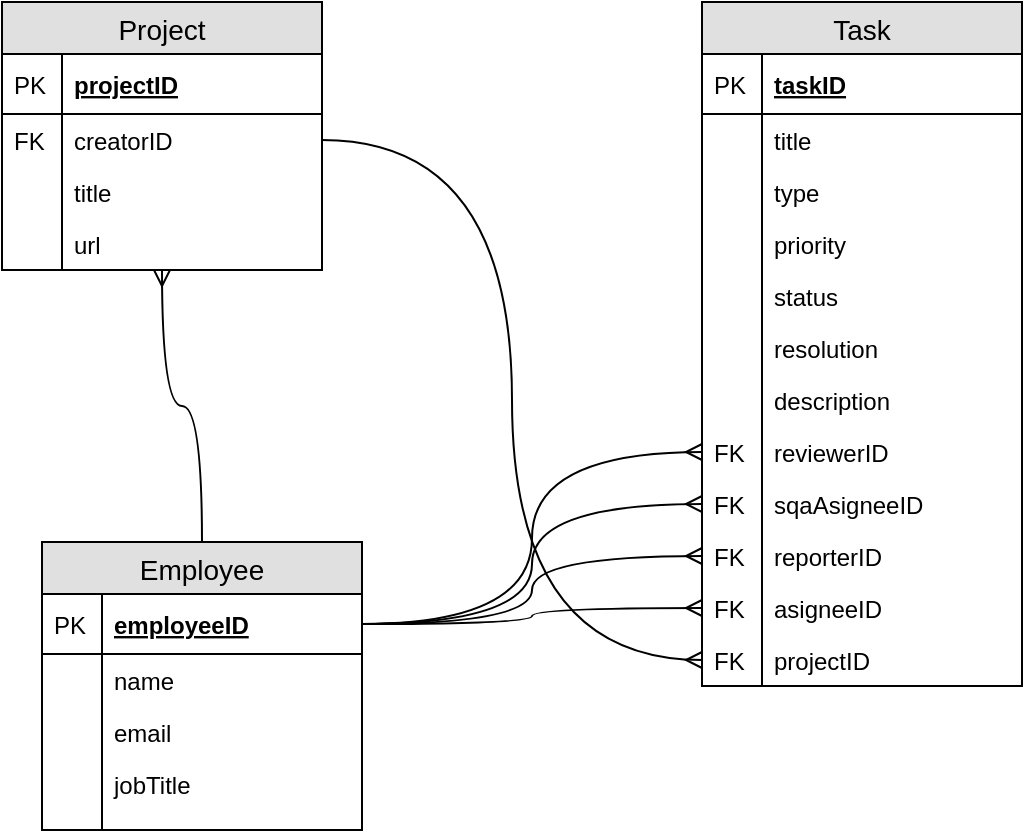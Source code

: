 <mxfile version="12.2.3" type="device" pages="1"><diagram id="T1qYYvq0pWdg9dggLYWk" name="Page-1"><mxGraphModel dx="1038" dy="548" grid="1" gridSize="10" guides="1" tooltips="1" connect="1" arrows="1" fold="1" page="1" pageScale="1" pageWidth="827" pageHeight="1169" math="0" shadow="0"><root><mxCell id="0"/><mxCell id="1" parent="0"/><mxCell id="cUmTuce7G-P2iJK4psEG-1" value="Project" style="swimlane;fontStyle=0;childLayout=stackLayout;horizontal=1;startSize=26;fillColor=#e0e0e0;horizontalStack=0;resizeParent=1;resizeParentMax=0;resizeLast=0;collapsible=1;marginBottom=0;swimlaneFillColor=#ffffff;align=center;fontSize=14;" parent="1" vertex="1"><mxGeometry x="20" y="20" width="160" height="134" as="geometry"/></mxCell><mxCell id="cUmTuce7G-P2iJK4psEG-2" value="projectID" style="shape=partialRectangle;top=0;left=0;right=0;bottom=1;align=left;verticalAlign=middle;fillColor=none;spacingLeft=34;spacingRight=4;overflow=hidden;rotatable=0;points=[[0,0.5],[1,0.5]];portConstraint=eastwest;dropTarget=0;fontStyle=5;fontSize=12;" parent="cUmTuce7G-P2iJK4psEG-1" vertex="1"><mxGeometry y="26" width="160" height="30" as="geometry"/></mxCell><mxCell id="cUmTuce7G-P2iJK4psEG-3" value="PK" style="shape=partialRectangle;top=0;left=0;bottom=0;fillColor=none;align=left;verticalAlign=middle;spacingLeft=4;spacingRight=4;overflow=hidden;rotatable=0;points=[];portConstraint=eastwest;part=1;fontSize=12;" parent="cUmTuce7G-P2iJK4psEG-2" vertex="1" connectable="0"><mxGeometry width="30" height="30" as="geometry"/></mxCell><mxCell id="cUmTuce7G-P2iJK4psEG-6" value="creatorID" style="shape=partialRectangle;top=0;left=0;right=0;bottom=0;align=left;verticalAlign=top;fillColor=none;spacingLeft=34;spacingRight=4;overflow=hidden;rotatable=0;points=[[0,0.5],[1,0.5]];portConstraint=eastwest;dropTarget=0;fontSize=12;" parent="cUmTuce7G-P2iJK4psEG-1" vertex="1"><mxGeometry y="56" width="160" height="26" as="geometry"/></mxCell><mxCell id="cUmTuce7G-P2iJK4psEG-7" value="FK" style="shape=partialRectangle;top=0;left=0;bottom=0;fillColor=none;align=left;verticalAlign=top;spacingLeft=4;spacingRight=4;overflow=hidden;rotatable=0;points=[];portConstraint=eastwest;part=1;fontSize=12;" parent="cUmTuce7G-P2iJK4psEG-6" vertex="1" connectable="0"><mxGeometry width="30" height="26" as="geometry"/></mxCell><mxCell id="cUmTuce7G-P2iJK4psEG-4" value="title" style="shape=partialRectangle;top=0;left=0;right=0;bottom=0;align=left;verticalAlign=top;fillColor=none;spacingLeft=34;spacingRight=4;overflow=hidden;rotatable=0;points=[[0,0.5],[1,0.5]];portConstraint=eastwest;dropTarget=0;fontSize=12;" parent="cUmTuce7G-P2iJK4psEG-1" vertex="1"><mxGeometry y="82" width="160" height="26" as="geometry"/></mxCell><mxCell id="cUmTuce7G-P2iJK4psEG-5" value="" style="shape=partialRectangle;top=0;left=0;bottom=0;fillColor=none;align=left;verticalAlign=top;spacingLeft=4;spacingRight=4;overflow=hidden;rotatable=0;points=[];portConstraint=eastwest;part=1;fontSize=12;" parent="cUmTuce7G-P2iJK4psEG-4" vertex="1" connectable="0"><mxGeometry width="30" height="26" as="geometry"/></mxCell><mxCell id="cUmTuce7G-P2iJK4psEG-8" value="url" style="shape=partialRectangle;top=0;left=0;right=0;bottom=0;align=left;verticalAlign=top;fillColor=none;spacingLeft=34;spacingRight=4;overflow=hidden;rotatable=0;points=[[0,0.5],[1,0.5]];portConstraint=eastwest;dropTarget=0;fontSize=12;" parent="cUmTuce7G-P2iJK4psEG-1" vertex="1"><mxGeometry y="108" width="160" height="26" as="geometry"/></mxCell><mxCell id="cUmTuce7G-P2iJK4psEG-9" value="" style="shape=partialRectangle;top=0;left=0;bottom=0;fillColor=none;align=left;verticalAlign=top;spacingLeft=4;spacingRight=4;overflow=hidden;rotatable=0;points=[];portConstraint=eastwest;part=1;fontSize=12;" parent="cUmTuce7G-P2iJK4psEG-8" vertex="1" connectable="0"><mxGeometry width="30" height="26" as="geometry"/></mxCell><mxCell id="cUmTuce7G-P2iJK4psEG-12" value="Task" style="swimlane;fontStyle=0;childLayout=stackLayout;horizontal=1;startSize=26;fillColor=#e0e0e0;horizontalStack=0;resizeParent=1;resizeParentMax=0;resizeLast=0;collapsible=1;marginBottom=0;swimlaneFillColor=#ffffff;align=center;fontSize=14;" parent="1" vertex="1"><mxGeometry x="370" y="20" width="160" height="342" as="geometry"/></mxCell><mxCell id="cUmTuce7G-P2iJK4psEG-13" value="taskID" style="shape=partialRectangle;top=0;left=0;right=0;bottom=1;align=left;verticalAlign=middle;fillColor=none;spacingLeft=34;spacingRight=4;overflow=hidden;rotatable=0;points=[[0,0.5],[1,0.5]];portConstraint=eastwest;dropTarget=0;fontStyle=5;fontSize=12;" parent="cUmTuce7G-P2iJK4psEG-12" vertex="1"><mxGeometry y="26" width="160" height="30" as="geometry"/></mxCell><mxCell id="cUmTuce7G-P2iJK4psEG-14" value="PK" style="shape=partialRectangle;top=0;left=0;bottom=0;fillColor=none;align=left;verticalAlign=middle;spacingLeft=4;spacingRight=4;overflow=hidden;rotatable=0;points=[];portConstraint=eastwest;part=1;fontSize=12;" parent="cUmTuce7G-P2iJK4psEG-13" vertex="1" connectable="0"><mxGeometry width="30" height="30" as="geometry"/></mxCell><mxCell id="cUmTuce7G-P2iJK4psEG-39" value="title" style="shape=partialRectangle;top=0;left=0;right=0;bottom=0;align=left;verticalAlign=top;fillColor=none;spacingLeft=34;spacingRight=4;overflow=hidden;rotatable=0;points=[[0,0.5],[1,0.5]];portConstraint=eastwest;dropTarget=0;fontSize=12;" parent="cUmTuce7G-P2iJK4psEG-12" vertex="1"><mxGeometry y="56" width="160" height="26" as="geometry"/></mxCell><mxCell id="cUmTuce7G-P2iJK4psEG-40" value="" style="shape=partialRectangle;top=0;left=0;bottom=0;fillColor=none;align=left;verticalAlign=top;spacingLeft=4;spacingRight=4;overflow=hidden;rotatable=0;points=[];portConstraint=eastwest;part=1;fontSize=12;" parent="cUmTuce7G-P2iJK4psEG-39" vertex="1" connectable="0"><mxGeometry width="30" height="26" as="geometry"/></mxCell><mxCell id="cUmTuce7G-P2iJK4psEG-37" value="type" style="shape=partialRectangle;top=0;left=0;right=0;bottom=0;align=left;verticalAlign=top;fillColor=none;spacingLeft=34;spacingRight=4;overflow=hidden;rotatable=0;points=[[0,0.5],[1,0.5]];portConstraint=eastwest;dropTarget=0;fontSize=12;" parent="cUmTuce7G-P2iJK4psEG-12" vertex="1"><mxGeometry y="82" width="160" height="26" as="geometry"/></mxCell><mxCell id="cUmTuce7G-P2iJK4psEG-38" value="" style="shape=partialRectangle;top=0;left=0;bottom=0;fillColor=none;align=left;verticalAlign=top;spacingLeft=4;spacingRight=4;overflow=hidden;rotatable=0;points=[];portConstraint=eastwest;part=1;fontSize=12;" parent="cUmTuce7G-P2iJK4psEG-37" vertex="1" connectable="0"><mxGeometry width="30" height="26" as="geometry"/></mxCell><mxCell id="cUmTuce7G-P2iJK4psEG-15" value="priority" style="shape=partialRectangle;top=0;left=0;right=0;bottom=0;align=left;verticalAlign=top;fillColor=none;spacingLeft=34;spacingRight=4;overflow=hidden;rotatable=0;points=[[0,0.5],[1,0.5]];portConstraint=eastwest;dropTarget=0;fontSize=12;" parent="cUmTuce7G-P2iJK4psEG-12" vertex="1"><mxGeometry y="108" width="160" height="26" as="geometry"/></mxCell><mxCell id="cUmTuce7G-P2iJK4psEG-16" value="" style="shape=partialRectangle;top=0;left=0;bottom=0;fillColor=none;align=left;verticalAlign=top;spacingLeft=4;spacingRight=4;overflow=hidden;rotatable=0;points=[];portConstraint=eastwest;part=1;fontSize=12;" parent="cUmTuce7G-P2iJK4psEG-15" vertex="1" connectable="0"><mxGeometry width="30" height="26" as="geometry"/></mxCell><mxCell id="cUmTuce7G-P2iJK4psEG-19" value="status" style="shape=partialRectangle;top=0;left=0;right=0;bottom=0;align=left;verticalAlign=top;fillColor=none;spacingLeft=34;spacingRight=4;overflow=hidden;rotatable=0;points=[[0,0.5],[1,0.5]];portConstraint=eastwest;dropTarget=0;fontSize=12;" parent="cUmTuce7G-P2iJK4psEG-12" vertex="1"><mxGeometry y="134" width="160" height="26" as="geometry"/></mxCell><mxCell id="cUmTuce7G-P2iJK4psEG-20" value="" style="shape=partialRectangle;top=0;left=0;bottom=0;fillColor=none;align=left;verticalAlign=top;spacingLeft=4;spacingRight=4;overflow=hidden;rotatable=0;points=[];portConstraint=eastwest;part=1;fontSize=12;" parent="cUmTuce7G-P2iJK4psEG-19" vertex="1" connectable="0"><mxGeometry width="30" height="26" as="geometry"/></mxCell><mxCell id="cUmTuce7G-P2iJK4psEG-29" value="resolution" style="shape=partialRectangle;top=0;left=0;right=0;bottom=0;align=left;verticalAlign=top;fillColor=none;spacingLeft=34;spacingRight=4;overflow=hidden;rotatable=0;points=[[0,0.5],[1,0.5]];portConstraint=eastwest;dropTarget=0;fontSize=12;" parent="cUmTuce7G-P2iJK4psEG-12" vertex="1"><mxGeometry y="160" width="160" height="26" as="geometry"/></mxCell><mxCell id="cUmTuce7G-P2iJK4psEG-30" value="" style="shape=partialRectangle;top=0;left=0;bottom=0;fillColor=none;align=left;verticalAlign=top;spacingLeft=4;spacingRight=4;overflow=hidden;rotatable=0;points=[];portConstraint=eastwest;part=1;fontSize=12;" parent="cUmTuce7G-P2iJK4psEG-29" vertex="1" connectable="0"><mxGeometry width="30" height="26" as="geometry"/></mxCell><mxCell id="cUmTuce7G-P2iJK4psEG-41" value="description" style="shape=partialRectangle;top=0;left=0;right=0;bottom=0;align=left;verticalAlign=top;fillColor=none;spacingLeft=34;spacingRight=4;overflow=hidden;rotatable=0;points=[[0,0.5],[1,0.5]];portConstraint=eastwest;dropTarget=0;fontSize=12;" parent="cUmTuce7G-P2iJK4psEG-12" vertex="1"><mxGeometry y="186" width="160" height="26" as="geometry"/></mxCell><mxCell id="cUmTuce7G-P2iJK4psEG-42" value="" style="shape=partialRectangle;top=0;left=0;bottom=0;fillColor=none;align=left;verticalAlign=top;spacingLeft=4;spacingRight=4;overflow=hidden;rotatable=0;points=[];portConstraint=eastwest;part=1;fontSize=12;" parent="cUmTuce7G-P2iJK4psEG-41" vertex="1" connectable="0"><mxGeometry width="30" height="26" as="geometry"/></mxCell><mxCell id="cUmTuce7G-P2iJK4psEG-35" value="reviewerID" style="shape=partialRectangle;top=0;left=0;right=0;bottom=0;align=left;verticalAlign=top;fillColor=none;spacingLeft=34;spacingRight=4;overflow=hidden;rotatable=0;points=[[0,0.5],[1,0.5]];portConstraint=eastwest;dropTarget=0;fontSize=12;" parent="cUmTuce7G-P2iJK4psEG-12" vertex="1"><mxGeometry y="212" width="160" height="26" as="geometry"/></mxCell><mxCell id="cUmTuce7G-P2iJK4psEG-36" value="FK" style="shape=partialRectangle;top=0;left=0;bottom=0;fillColor=none;align=left;verticalAlign=top;spacingLeft=4;spacingRight=4;overflow=hidden;rotatable=0;points=[];portConstraint=eastwest;part=1;fontSize=12;" parent="cUmTuce7G-P2iJK4psEG-35" vertex="1" connectable="0"><mxGeometry width="30" height="26" as="geometry"/></mxCell><mxCell id="cUmTuce7G-P2iJK4psEG-33" value="sqaAsigneeID" style="shape=partialRectangle;top=0;left=0;right=0;bottom=0;align=left;verticalAlign=top;fillColor=none;spacingLeft=34;spacingRight=4;overflow=hidden;rotatable=0;points=[[0,0.5],[1,0.5]];portConstraint=eastwest;dropTarget=0;fontSize=12;" parent="cUmTuce7G-P2iJK4psEG-12" vertex="1"><mxGeometry y="238" width="160" height="26" as="geometry"/></mxCell><mxCell id="cUmTuce7G-P2iJK4psEG-34" value="FK" style="shape=partialRectangle;top=0;left=0;bottom=0;fillColor=none;align=left;verticalAlign=top;spacingLeft=4;spacingRight=4;overflow=hidden;rotatable=0;points=[];portConstraint=eastwest;part=1;fontSize=12;" parent="cUmTuce7G-P2iJK4psEG-33" vertex="1" connectable="0"><mxGeometry width="30" height="26" as="geometry"/></mxCell><mxCell id="cUmTuce7G-P2iJK4psEG-31" value="reporterID" style="shape=partialRectangle;top=0;left=0;right=0;bottom=0;align=left;verticalAlign=top;fillColor=none;spacingLeft=34;spacingRight=4;overflow=hidden;rotatable=0;points=[[0,0.5],[1,0.5]];portConstraint=eastwest;dropTarget=0;fontSize=12;" parent="cUmTuce7G-P2iJK4psEG-12" vertex="1"><mxGeometry y="264" width="160" height="26" as="geometry"/></mxCell><mxCell id="cUmTuce7G-P2iJK4psEG-32" value="FK" style="shape=partialRectangle;top=0;left=0;bottom=0;fillColor=none;align=left;verticalAlign=top;spacingLeft=4;spacingRight=4;overflow=hidden;rotatable=0;points=[];portConstraint=eastwest;part=1;fontSize=12;" parent="cUmTuce7G-P2iJK4psEG-31" vertex="1" connectable="0"><mxGeometry width="30" height="26" as="geometry"/></mxCell><mxCell id="cUmTuce7G-P2iJK4psEG-17" value="asigneeID" style="shape=partialRectangle;top=0;left=0;right=0;bottom=0;align=left;verticalAlign=top;fillColor=none;spacingLeft=34;spacingRight=4;overflow=hidden;rotatable=0;points=[[0,0.5],[1,0.5]];portConstraint=eastwest;dropTarget=0;fontSize=12;" parent="cUmTuce7G-P2iJK4psEG-12" vertex="1"><mxGeometry y="290" width="160" height="26" as="geometry"/></mxCell><mxCell id="cUmTuce7G-P2iJK4psEG-18" value="FK" style="shape=partialRectangle;top=0;left=0;bottom=0;fillColor=none;align=left;verticalAlign=top;spacingLeft=4;spacingRight=4;overflow=hidden;rotatable=0;points=[];portConstraint=eastwest;part=1;fontSize=12;" parent="cUmTuce7G-P2iJK4psEG-17" vertex="1" connectable="0"><mxGeometry width="30" height="26" as="geometry"/></mxCell><mxCell id="cUmTuce7G-P2iJK4psEG-25" value="projectID" style="shape=partialRectangle;top=0;left=0;right=0;bottom=0;align=left;verticalAlign=top;fillColor=none;spacingLeft=34;spacingRight=4;overflow=hidden;rotatable=0;points=[[0,0.5],[1,0.5]];portConstraint=eastwest;dropTarget=0;fontSize=12;" parent="cUmTuce7G-P2iJK4psEG-12" vertex="1"><mxGeometry y="316" width="160" height="26" as="geometry"/></mxCell><mxCell id="cUmTuce7G-P2iJK4psEG-26" value="FK" style="shape=partialRectangle;top=0;left=0;bottom=0;fillColor=none;align=left;verticalAlign=top;spacingLeft=4;spacingRight=4;overflow=hidden;rotatable=0;points=[];portConstraint=eastwest;part=1;fontSize=12;" parent="cUmTuce7G-P2iJK4psEG-25" vertex="1" connectable="0"><mxGeometry width="30" height="26" as="geometry"/></mxCell><mxCell id="cUmTuce7G-P2iJK4psEG-54" style="edgeStyle=orthogonalEdgeStyle;rounded=0;orthogonalLoop=1;jettySize=auto;html=1;exitX=0.5;exitY=0;exitDx=0;exitDy=0;curved=1;endArrow=ERmany;endFill=0;" parent="1" source="cUmTuce7G-P2iJK4psEG-43" target="cUmTuce7G-P2iJK4psEG-1" edge="1"><mxGeometry relative="1" as="geometry"/></mxCell><mxCell id="cUmTuce7G-P2iJK4psEG-43" value="Employee" style="swimlane;fontStyle=0;childLayout=stackLayout;horizontal=1;startSize=26;fillColor=#e0e0e0;horizontalStack=0;resizeParent=1;resizeParentMax=0;resizeLast=0;collapsible=1;marginBottom=0;swimlaneFillColor=#ffffff;align=center;fontSize=14;" parent="1" vertex="1"><mxGeometry x="40" y="290" width="160" height="144" as="geometry"/></mxCell><mxCell id="cUmTuce7G-P2iJK4psEG-44" value="employeeID" style="shape=partialRectangle;top=0;left=0;right=0;bottom=1;align=left;verticalAlign=middle;fillColor=none;spacingLeft=34;spacingRight=4;overflow=hidden;rotatable=0;points=[[0,0.5],[1,0.5]];portConstraint=eastwest;dropTarget=0;fontStyle=5;fontSize=12;" parent="cUmTuce7G-P2iJK4psEG-43" vertex="1"><mxGeometry y="26" width="160" height="30" as="geometry"/></mxCell><mxCell id="cUmTuce7G-P2iJK4psEG-45" value="PK" style="shape=partialRectangle;top=0;left=0;bottom=0;fillColor=none;align=left;verticalAlign=middle;spacingLeft=4;spacingRight=4;overflow=hidden;rotatable=0;points=[];portConstraint=eastwest;part=1;fontSize=12;" parent="cUmTuce7G-P2iJK4psEG-44" vertex="1" connectable="0"><mxGeometry width="30" height="30" as="geometry"/></mxCell><mxCell id="cUmTuce7G-P2iJK4psEG-46" value="name" style="shape=partialRectangle;top=0;left=0;right=0;bottom=0;align=left;verticalAlign=top;fillColor=none;spacingLeft=34;spacingRight=4;overflow=hidden;rotatable=0;points=[[0,0.5],[1,0.5]];portConstraint=eastwest;dropTarget=0;fontSize=12;" parent="cUmTuce7G-P2iJK4psEG-43" vertex="1"><mxGeometry y="56" width="160" height="26" as="geometry"/></mxCell><mxCell id="cUmTuce7G-P2iJK4psEG-47" value="" style="shape=partialRectangle;top=0;left=0;bottom=0;fillColor=none;align=left;verticalAlign=top;spacingLeft=4;spacingRight=4;overflow=hidden;rotatable=0;points=[];portConstraint=eastwest;part=1;fontSize=12;" parent="cUmTuce7G-P2iJK4psEG-46" vertex="1" connectable="0"><mxGeometry width="30" height="26" as="geometry"/></mxCell><mxCell id="cUmTuce7G-P2iJK4psEG-48" value="email" style="shape=partialRectangle;top=0;left=0;right=0;bottom=0;align=left;verticalAlign=top;fillColor=none;spacingLeft=34;spacingRight=4;overflow=hidden;rotatable=0;points=[[0,0.5],[1,0.5]];portConstraint=eastwest;dropTarget=0;fontSize=12;" parent="cUmTuce7G-P2iJK4psEG-43" vertex="1"><mxGeometry y="82" width="160" height="26" as="geometry"/></mxCell><mxCell id="cUmTuce7G-P2iJK4psEG-49" value="" style="shape=partialRectangle;top=0;left=0;bottom=0;fillColor=none;align=left;verticalAlign=top;spacingLeft=4;spacingRight=4;overflow=hidden;rotatable=0;points=[];portConstraint=eastwest;part=1;fontSize=12;" parent="cUmTuce7G-P2iJK4psEG-48" vertex="1" connectable="0"><mxGeometry width="30" height="26" as="geometry"/></mxCell><mxCell id="cUmTuce7G-P2iJK4psEG-50" value="jobTitle" style="shape=partialRectangle;top=0;left=0;right=0;bottom=0;align=left;verticalAlign=top;fillColor=none;spacingLeft=34;spacingRight=4;overflow=hidden;rotatable=0;points=[[0,0.5],[1,0.5]];portConstraint=eastwest;dropTarget=0;fontSize=12;" parent="cUmTuce7G-P2iJK4psEG-43" vertex="1"><mxGeometry y="108" width="160" height="26" as="geometry"/></mxCell><mxCell id="cUmTuce7G-P2iJK4psEG-51" value="" style="shape=partialRectangle;top=0;left=0;bottom=0;fillColor=none;align=left;verticalAlign=top;spacingLeft=4;spacingRight=4;overflow=hidden;rotatable=0;points=[];portConstraint=eastwest;part=1;fontSize=12;" parent="cUmTuce7G-P2iJK4psEG-50" vertex="1" connectable="0"><mxGeometry width="30" height="26" as="geometry"/></mxCell><mxCell id="cUmTuce7G-P2iJK4psEG-52" value="" style="shape=partialRectangle;top=0;left=0;right=0;bottom=0;align=left;verticalAlign=top;fillColor=none;spacingLeft=34;spacingRight=4;overflow=hidden;rotatable=0;points=[[0,0.5],[1,0.5]];portConstraint=eastwest;dropTarget=0;fontSize=12;" parent="cUmTuce7G-P2iJK4psEG-43" vertex="1"><mxGeometry y="134" width="160" height="10" as="geometry"/></mxCell><mxCell id="cUmTuce7G-P2iJK4psEG-53" value="" style="shape=partialRectangle;top=0;left=0;bottom=0;fillColor=none;align=left;verticalAlign=top;spacingLeft=4;spacingRight=4;overflow=hidden;rotatable=0;points=[];portConstraint=eastwest;part=1;fontSize=12;" parent="cUmTuce7G-P2iJK4psEG-52" vertex="1" connectable="0"><mxGeometry width="30" height="10" as="geometry"/></mxCell><mxCell id="cUmTuce7G-P2iJK4psEG-55" style="edgeStyle=orthogonalEdgeStyle;curved=1;rounded=0;orthogonalLoop=1;jettySize=auto;html=1;exitX=1;exitY=0.5;exitDx=0;exitDy=0;endArrow=ERmany;endFill=0;entryX=0;entryY=0.5;entryDx=0;entryDy=0;" parent="1" source="cUmTuce7G-P2iJK4psEG-6" target="cUmTuce7G-P2iJK4psEG-25" edge="1"><mxGeometry relative="1" as="geometry"/></mxCell><mxCell id="cUmTuce7G-P2iJK4psEG-58" style="edgeStyle=orthogonalEdgeStyle;curved=1;rounded=0;orthogonalLoop=1;jettySize=auto;html=1;exitX=1;exitY=0.5;exitDx=0;exitDy=0;entryX=0;entryY=0.5;entryDx=0;entryDy=0;endArrow=ERmany;endFill=0;" parent="1" source="cUmTuce7G-P2iJK4psEG-44" target="cUmTuce7G-P2iJK4psEG-17" edge="1"><mxGeometry relative="1" as="geometry"/></mxCell><mxCell id="cUmTuce7G-P2iJK4psEG-59" style="edgeStyle=orthogonalEdgeStyle;curved=1;rounded=0;orthogonalLoop=1;jettySize=auto;html=1;exitX=1;exitY=0.5;exitDx=0;exitDy=0;entryX=0;entryY=0.5;entryDx=0;entryDy=0;endArrow=ERmany;endFill=0;" parent="1" source="cUmTuce7G-P2iJK4psEG-44" target="cUmTuce7G-P2iJK4psEG-31" edge="1"><mxGeometry relative="1" as="geometry"/></mxCell><mxCell id="cUmTuce7G-P2iJK4psEG-60" style="edgeStyle=orthogonalEdgeStyle;curved=1;rounded=0;orthogonalLoop=1;jettySize=auto;html=1;exitX=1;exitY=0.5;exitDx=0;exitDy=0;entryX=0;entryY=0.5;entryDx=0;entryDy=0;endArrow=ERmany;endFill=0;" parent="1" source="cUmTuce7G-P2iJK4psEG-44" target="cUmTuce7G-P2iJK4psEG-35" edge="1"><mxGeometry relative="1" as="geometry"/></mxCell><mxCell id="cUmTuce7G-P2iJK4psEG-61" style="edgeStyle=orthogonalEdgeStyle;curved=1;rounded=0;orthogonalLoop=1;jettySize=auto;html=1;entryX=0;entryY=0.5;entryDx=0;entryDy=0;endArrow=ERmany;endFill=0;" parent="1" source="cUmTuce7G-P2iJK4psEG-44" target="cUmTuce7G-P2iJK4psEG-33" edge="1"><mxGeometry relative="1" as="geometry"/></mxCell></root></mxGraphModel></diagram></mxfile>
